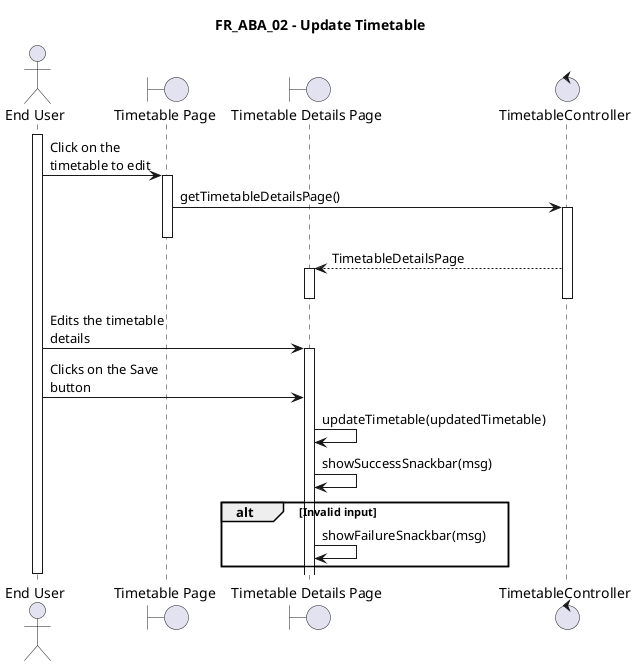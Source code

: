@startuml FR_ABA_02
title FR_ABA_02 - Update Timetable
skinparam maxMessageSize 125

actor "End User" as eu
boundary "Timetable Page" as fe
boundary "Timetable Details Page" as fe2
control "TimetableController" as ct
' entity "Timetable" as en
' database "Database" as db

activate eu

eu -> fe ++ : Click on the timetable to edit
fe -> ct ++-- : getTimetableDetailsPage()
ct --> fe2 ++-- : TimetableDetailsPage
deactivate fe2

eu -> fe2 ++ : Edits the timetable details
eu -> fe2 : Clicks on the Save button

fe2 -> fe2 : updateTimetable(updatedTimetable)
fe2 -> fe2 : showSuccessSnackbar(msg)

alt Invalid input
    fe2 -> fe2 : showFailureSnackbar(msg)
end



deactivate eu

@enduml